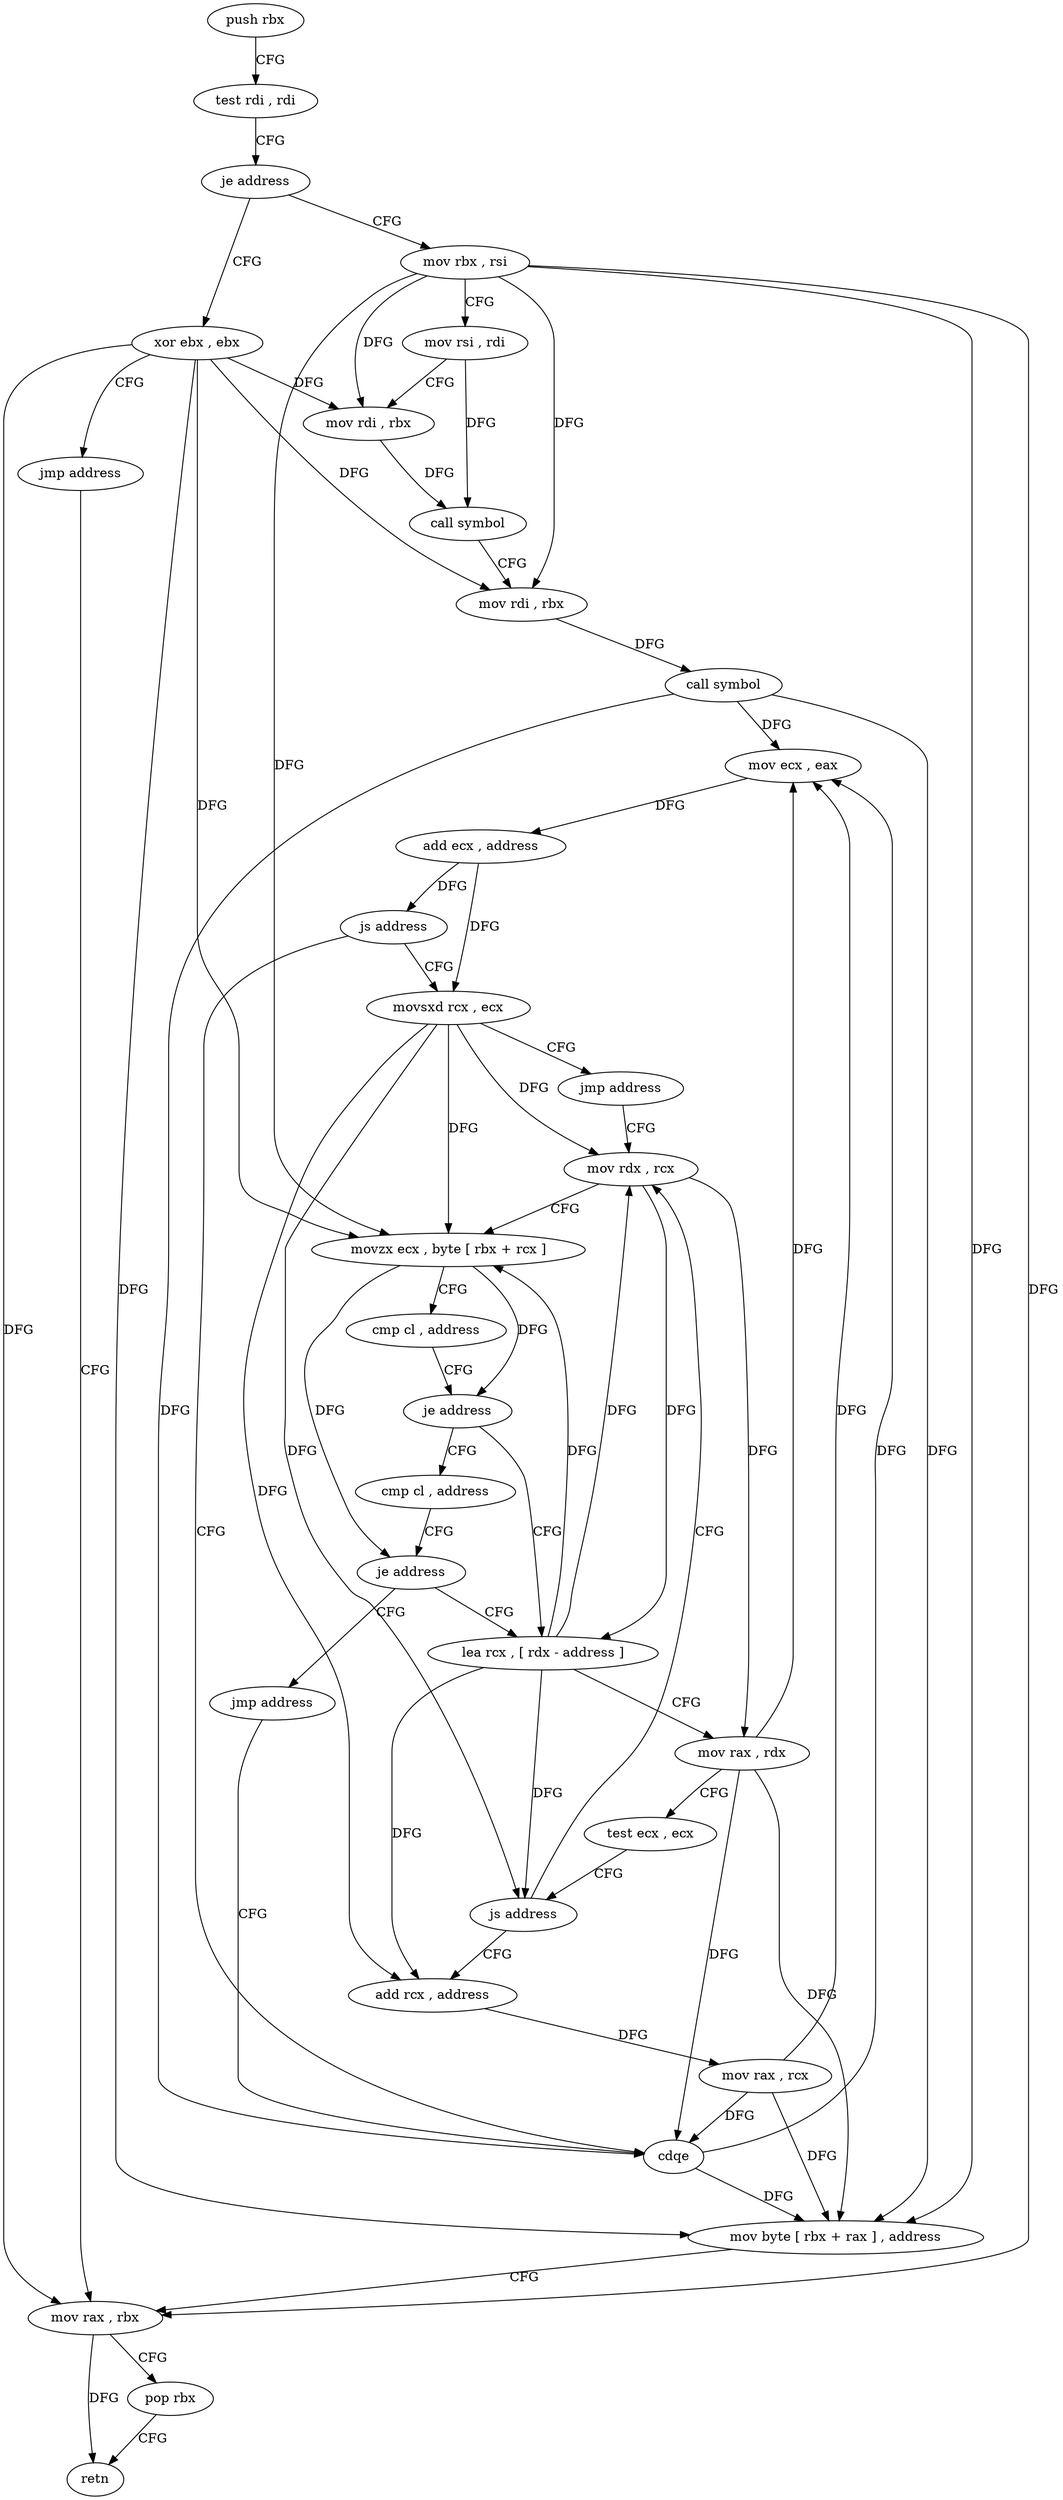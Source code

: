 digraph "func" {
"4215680" [label = "push rbx" ]
"4215681" [label = "test rdi , rdi" ]
"4215684" [label = "je address" ]
"4215758" [label = "xor ebx , ebx" ]
"4215686" [label = "mov rbx , rsi" ]
"4215760" [label = "jmp address" ]
"4215775" [label = "mov rax , rbx" ]
"4215689" [label = "mov rsi , rdi" ]
"4215692" [label = "mov rdi , rbx" ]
"4215695" [label = "call symbol" ]
"4215700" [label = "mov rdi , rbx" ]
"4215703" [label = "call symbol" ]
"4215708" [label = "mov ecx , eax" ]
"4215710" [label = "add ecx , address" ]
"4215713" [label = "js address" ]
"4215769" [label = "cdqe" ]
"4215715" [label = "movsxd rcx , ecx" ]
"4215778" [label = "pop rbx" ]
"4215779" [label = "retn" ]
"4215771" [label = "mov byte [ rbx + rax ] , address" ]
"4215718" [label = "jmp address" ]
"4215739" [label = "mov rdx , rcx" ]
"4215742" [label = "movzx ecx , byte [ rbx + rcx ]" ]
"4215746" [label = "cmp cl , address" ]
"4215749" [label = "je address" ]
"4215728" [label = "lea rcx , [ rdx - address ]" ]
"4215751" [label = "cmp cl , address" ]
"4215732" [label = "mov rax , rdx" ]
"4215735" [label = "test ecx , ecx" ]
"4215737" [label = "js address" ]
"4215762" [label = "add rcx , address" ]
"4215754" [label = "je address" ]
"4215756" [label = "jmp address" ]
"4215766" [label = "mov rax , rcx" ]
"4215680" -> "4215681" [ label = "CFG" ]
"4215681" -> "4215684" [ label = "CFG" ]
"4215684" -> "4215758" [ label = "CFG" ]
"4215684" -> "4215686" [ label = "CFG" ]
"4215758" -> "4215760" [ label = "CFG" ]
"4215758" -> "4215692" [ label = "DFG" ]
"4215758" -> "4215700" [ label = "DFG" ]
"4215758" -> "4215775" [ label = "DFG" ]
"4215758" -> "4215771" [ label = "DFG" ]
"4215758" -> "4215742" [ label = "DFG" ]
"4215686" -> "4215689" [ label = "CFG" ]
"4215686" -> "4215692" [ label = "DFG" ]
"4215686" -> "4215700" [ label = "DFG" ]
"4215686" -> "4215775" [ label = "DFG" ]
"4215686" -> "4215771" [ label = "DFG" ]
"4215686" -> "4215742" [ label = "DFG" ]
"4215760" -> "4215775" [ label = "CFG" ]
"4215775" -> "4215778" [ label = "CFG" ]
"4215775" -> "4215779" [ label = "DFG" ]
"4215689" -> "4215692" [ label = "CFG" ]
"4215689" -> "4215695" [ label = "DFG" ]
"4215692" -> "4215695" [ label = "DFG" ]
"4215695" -> "4215700" [ label = "CFG" ]
"4215700" -> "4215703" [ label = "DFG" ]
"4215703" -> "4215708" [ label = "DFG" ]
"4215703" -> "4215769" [ label = "DFG" ]
"4215703" -> "4215771" [ label = "DFG" ]
"4215708" -> "4215710" [ label = "DFG" ]
"4215710" -> "4215713" [ label = "DFG" ]
"4215710" -> "4215715" [ label = "DFG" ]
"4215713" -> "4215769" [ label = "CFG" ]
"4215713" -> "4215715" [ label = "CFG" ]
"4215769" -> "4215771" [ label = "DFG" ]
"4215769" -> "4215708" [ label = "DFG" ]
"4215715" -> "4215718" [ label = "CFG" ]
"4215715" -> "4215739" [ label = "DFG" ]
"4215715" -> "4215742" [ label = "DFG" ]
"4215715" -> "4215737" [ label = "DFG" ]
"4215715" -> "4215762" [ label = "DFG" ]
"4215778" -> "4215779" [ label = "CFG" ]
"4215771" -> "4215775" [ label = "CFG" ]
"4215718" -> "4215739" [ label = "CFG" ]
"4215739" -> "4215742" [ label = "CFG" ]
"4215739" -> "4215728" [ label = "DFG" ]
"4215739" -> "4215732" [ label = "DFG" ]
"4215742" -> "4215746" [ label = "CFG" ]
"4215742" -> "4215749" [ label = "DFG" ]
"4215742" -> "4215754" [ label = "DFG" ]
"4215746" -> "4215749" [ label = "CFG" ]
"4215749" -> "4215728" [ label = "CFG" ]
"4215749" -> "4215751" [ label = "CFG" ]
"4215728" -> "4215732" [ label = "CFG" ]
"4215728" -> "4215739" [ label = "DFG" ]
"4215728" -> "4215742" [ label = "DFG" ]
"4215728" -> "4215737" [ label = "DFG" ]
"4215728" -> "4215762" [ label = "DFG" ]
"4215751" -> "4215754" [ label = "CFG" ]
"4215732" -> "4215735" [ label = "CFG" ]
"4215732" -> "4215708" [ label = "DFG" ]
"4215732" -> "4215769" [ label = "DFG" ]
"4215732" -> "4215771" [ label = "DFG" ]
"4215735" -> "4215737" [ label = "CFG" ]
"4215737" -> "4215762" [ label = "CFG" ]
"4215737" -> "4215739" [ label = "CFG" ]
"4215762" -> "4215766" [ label = "DFG" ]
"4215754" -> "4215728" [ label = "CFG" ]
"4215754" -> "4215756" [ label = "CFG" ]
"4215756" -> "4215769" [ label = "CFG" ]
"4215766" -> "4215769" [ label = "DFG" ]
"4215766" -> "4215708" [ label = "DFG" ]
"4215766" -> "4215771" [ label = "DFG" ]
}
